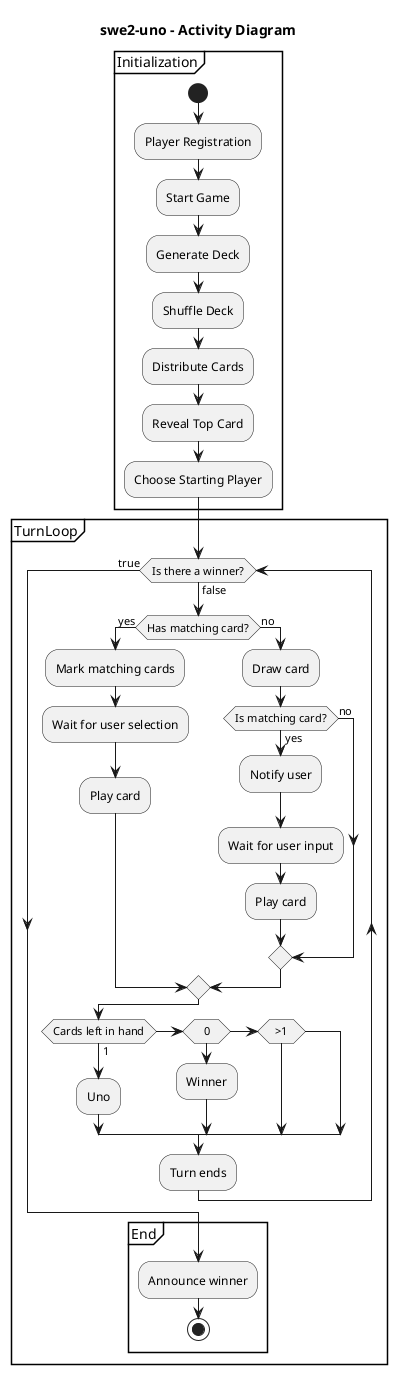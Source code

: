 @startuml

title swe2-uno - Activity Diagram

partition Initialization {
  start
  :Player Registration;
  :Start Game;
  :Generate Deck;
  :Shuffle Deck;
  :Distribute Cards;
  :Reveal Top Card;
  :Choose Starting Player;
}

partition TurnLoop {
  while (Is there a winner?) is (false)
    if (Has matching card?) then (yes)
      :Mark matching cards;
      :Wait for user selection;
      :Play card;
    else (no)
      :Draw card;
      if (Is matching card?) then (yes)
        :Notify user;
        :Wait for user input;
        :Play card;
      else (no)
      endif
    endif
      if (Cards left in hand) then (1)
        :Uno;
      else if (0)
        :Winner;
      else if (>1)
      endif
    :Turn ends;
  endwhile (true)

partition End {
  :Announce winner;
  stop
}

@enduml
